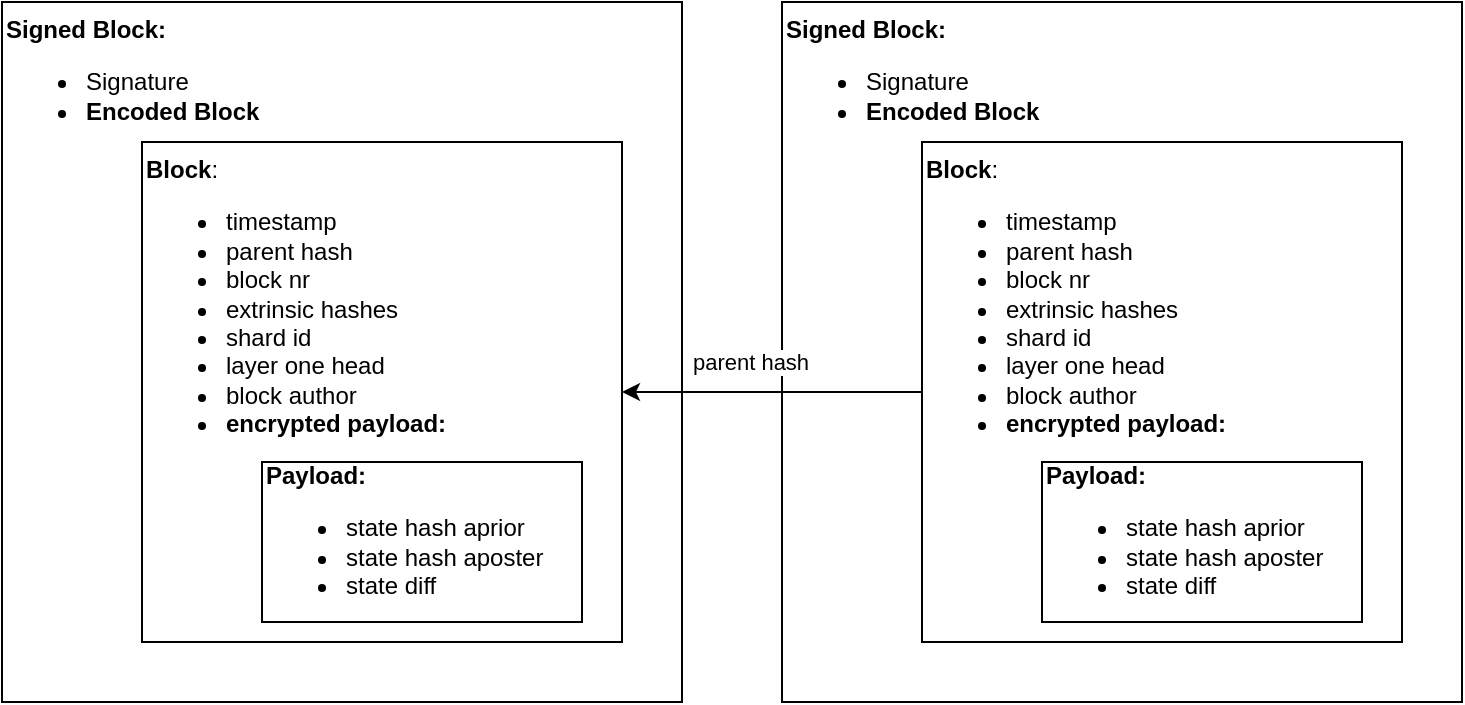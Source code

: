 <mxfile version="14.4.2" type="github">
  <diagram id="T9Td9MU28bycep_L8hhI" name="Page-1">
    <mxGraphModel dx="1135" dy="601" grid="1" gridSize="10" guides="1" tooltips="1" connect="1" arrows="1" fold="1" page="1" pageScale="1" pageWidth="827" pageHeight="1169" math="0" shadow="0">
      <root>
        <mxCell id="0" />
        <mxCell id="1" parent="0" />
        <mxCell id="G-V3bjTnwK3FEwkh_d7c-3" value="&lt;div&gt;&lt;b&gt;Signed Block:&lt;/b&gt;&lt;/div&gt;&lt;div&gt;&lt;ul&gt;&lt;li&gt;Signature&lt;/li&gt;&lt;li&gt;&lt;b&gt;Encoded Block&lt;/b&gt;&lt;/li&gt;&lt;/ul&gt;&lt;/div&gt;" style="rounded=0;whiteSpace=wrap;html=1;align=left;verticalAlign=top;" vertex="1" parent="1">
          <mxGeometry x="40" y="80" width="340" height="350" as="geometry" />
        </mxCell>
        <mxCell id="G-V3bjTnwK3FEwkh_d7c-5" value="&lt;div align=&quot;left&quot;&gt;&lt;b&gt;Block&lt;/b&gt;:&lt;br&gt;&lt;ul&gt;&lt;li&gt;timestamp&lt;/li&gt;&lt;li&gt;parent hash&lt;/li&gt;&lt;li&gt;block nr&lt;/li&gt;&lt;li&gt;extrinsic hashes&lt;/li&gt;&lt;li&gt;shard id&lt;/li&gt;&lt;li&gt;layer one head&lt;/li&gt;&lt;li&gt;block author&lt;/li&gt;&lt;li&gt;&lt;b&gt;encrypted payload:&lt;/b&gt;&lt;/li&gt;&lt;/ul&gt;&lt;/div&gt;" style="rounded=0;whiteSpace=wrap;html=1;align=left;verticalAlign=top;" vertex="1" parent="1">
          <mxGeometry x="110" y="150" width="240" height="250" as="geometry" />
        </mxCell>
        <mxCell id="G-V3bjTnwK3FEwkh_d7c-1" value="&lt;div align=&quot;left&quot;&gt;&lt;b&gt;Payload:&lt;/b&gt;&lt;/div&gt;&lt;ul&gt;&lt;li&gt;state hash aprior&lt;/li&gt;&lt;li&gt;state hash aposter&lt;/li&gt;&lt;li&gt;state diff&lt;/li&gt;&lt;/ul&gt;" style="rounded=0;whiteSpace=wrap;html=1;align=left;" vertex="1" parent="1">
          <mxGeometry x="170" y="310" width="160" height="80" as="geometry" />
        </mxCell>
        <mxCell id="G-V3bjTnwK3FEwkh_d7c-6" value="&lt;div&gt;&lt;b&gt;Signed Block:&lt;/b&gt;&lt;/div&gt;&lt;div&gt;&lt;ul&gt;&lt;li&gt;Signature&lt;/li&gt;&lt;li&gt;&lt;b&gt;Encoded Block&lt;/b&gt;&lt;/li&gt;&lt;/ul&gt;&lt;/div&gt;" style="rounded=0;whiteSpace=wrap;html=1;align=left;verticalAlign=top;" vertex="1" parent="1">
          <mxGeometry x="430" y="80" width="340" height="350" as="geometry" />
        </mxCell>
        <mxCell id="G-V3bjTnwK3FEwkh_d7c-7" value="&lt;div align=&quot;left&quot;&gt;&lt;b&gt;Block&lt;/b&gt;:&lt;br&gt;&lt;ul&gt;&lt;li&gt;timestamp&lt;/li&gt;&lt;li&gt;parent hash&lt;/li&gt;&lt;li&gt;block nr&lt;/li&gt;&lt;li&gt;extrinsic hashes&lt;/li&gt;&lt;li&gt;shard id&lt;/li&gt;&lt;li&gt;layer one head&lt;/li&gt;&lt;li&gt;block author&lt;/li&gt;&lt;li&gt;&lt;b&gt;encrypted payload:&lt;/b&gt;&lt;/li&gt;&lt;/ul&gt;&lt;/div&gt;" style="rounded=0;whiteSpace=wrap;html=1;align=left;verticalAlign=top;" vertex="1" parent="1">
          <mxGeometry x="500" y="150" width="240" height="250" as="geometry" />
        </mxCell>
        <mxCell id="G-V3bjTnwK3FEwkh_d7c-8" value="&lt;div align=&quot;left&quot;&gt;&lt;b&gt;Payload:&lt;/b&gt;&lt;/div&gt;&lt;ul&gt;&lt;li&gt;state hash aprior&lt;/li&gt;&lt;li&gt;state hash aposter&lt;/li&gt;&lt;li&gt;state diff&lt;/li&gt;&lt;/ul&gt;" style="rounded=0;whiteSpace=wrap;html=1;align=left;" vertex="1" parent="1">
          <mxGeometry x="560" y="310" width="160" height="80" as="geometry" />
        </mxCell>
        <mxCell id="G-V3bjTnwK3FEwkh_d7c-9" value="" style="endArrow=classic;html=1;" edge="1" parent="1" source="G-V3bjTnwK3FEwkh_d7c-7" target="G-V3bjTnwK3FEwkh_d7c-5">
          <mxGeometry width="50" height="50" relative="1" as="geometry">
            <mxPoint x="460" y="310" as="sourcePoint" />
            <mxPoint x="410" y="280" as="targetPoint" />
          </mxGeometry>
        </mxCell>
        <mxCell id="G-V3bjTnwK3FEwkh_d7c-10" value="parent hash" style="edgeLabel;html=1;align=center;verticalAlign=middle;resizable=0;points=[];" vertex="1" connectable="0" parent="G-V3bjTnwK3FEwkh_d7c-9">
          <mxGeometry x="0.23" y="-2" relative="1" as="geometry">
            <mxPoint x="6.33" y="-13" as="offset" />
          </mxGeometry>
        </mxCell>
      </root>
    </mxGraphModel>
  </diagram>
</mxfile>
